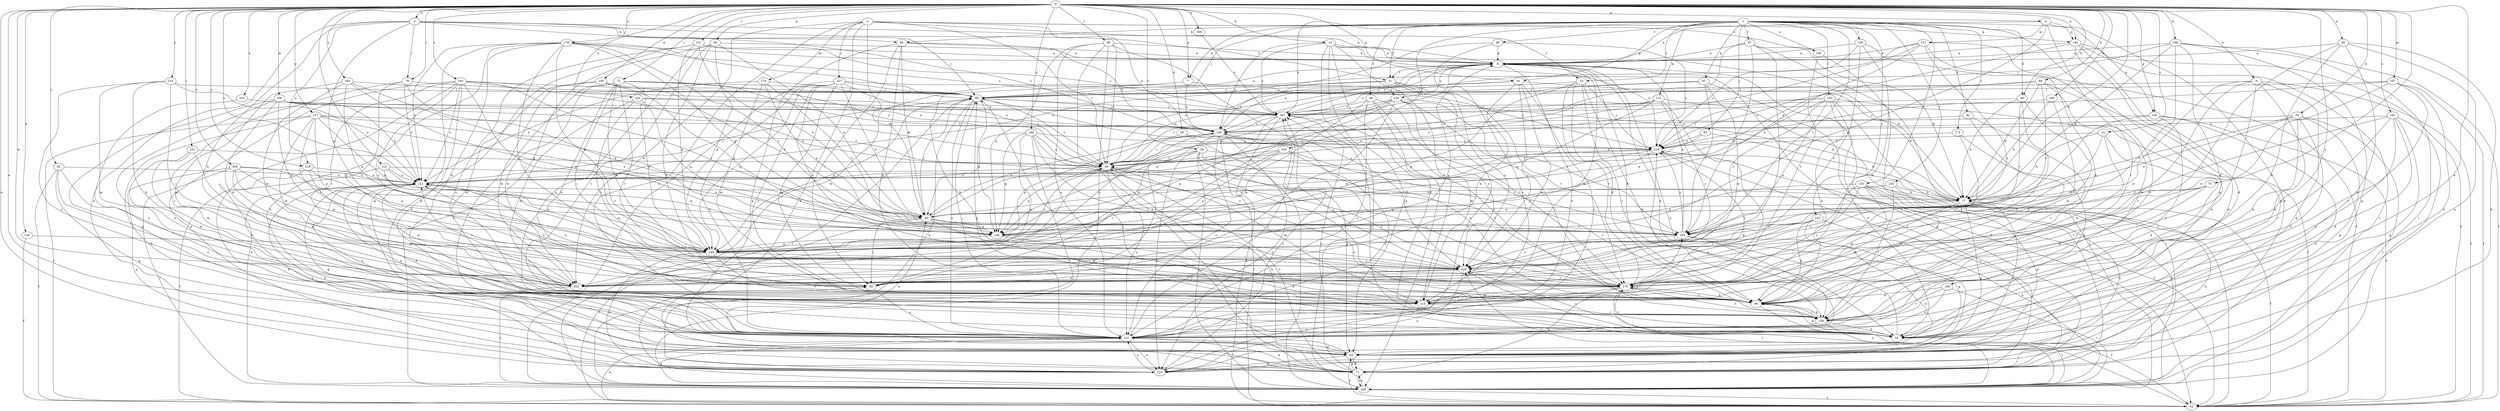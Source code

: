 strict digraph  {
0;
1;
2;
3;
4;
7;
8;
9;
13;
17;
19;
21;
23;
26;
28;
33;
35;
40;
43;
47;
48;
49;
51;
52;
58;
61;
62;
68;
69;
71;
72;
75;
79;
80;
82;
83;
89;
91;
92;
95;
96;
98;
101;
103;
104;
105;
107;
108;
110;
111;
114;
120;
123;
131;
134;
139;
140;
144;
146;
148;
151;
153;
155;
156;
158;
161;
163;
166;
167;
172;
174;
175;
176;
182;
183;
184;
193;
195;
196;
199;
202;
203;
206;
209;
211;
212;
214;
217;
218;
219;
223;
227;
228;
229;
0 -> 3  [label=a];
0 -> 4  [label=a];
0 -> 7  [label=a];
0 -> 9  [label=b];
0 -> 13  [label=b];
0 -> 17  [label=b];
0 -> 19  [label=c];
0 -> 21  [label=c];
0 -> 28  [label=d];
0 -> 33  [label=d];
0 -> 35  [label=d];
0 -> 40  [label=e];
0 -> 58  [label=g];
0 -> 61  [label=g];
0 -> 68  [label=h];
0 -> 69  [label=h];
0 -> 72  [label=i];
0 -> 75  [label=i];
0 -> 79  [label=i];
0 -> 82  [label=j];
0 -> 98  [label=l];
0 -> 101  [label=l];
0 -> 107  [label=m];
0 -> 108  [label=m];
0 -> 120  [label=n];
0 -> 123  [label=n];
0 -> 131  [label=o];
0 -> 134  [label=p];
0 -> 139  [label=p];
0 -> 144  [label=q];
0 -> 146  [label=q];
0 -> 151  [label=r];
0 -> 161  [label=s];
0 -> 163  [label=s];
0 -> 166  [label=s];
0 -> 176  [label=u];
0 -> 182  [label=u];
0 -> 195  [label=w];
0 -> 196  [label=w];
0 -> 199  [label=w];
0 -> 202  [label=w];
0 -> 203  [label=x];
0 -> 206  [label=x];
0 -> 209  [label=x];
0 -> 211  [label=x];
0 -> 212  [label=y];
0 -> 214  [label=y];
0 -> 217  [label=y];
0 -> 218  [label=y];
1 -> 7  [label=a];
1 -> 23  [label=c];
1 -> 47  [label=f];
1 -> 48  [label=f];
1 -> 49  [label=f];
1 -> 51  [label=f];
1 -> 61  [label=g];
1 -> 62  [label=g];
1 -> 69  [label=h];
1 -> 83  [label=j];
1 -> 89  [label=j];
1 -> 91  [label=k];
1 -> 92  [label=k];
1 -> 95  [label=k];
1 -> 103  [label=l];
1 -> 104  [label=l];
1 -> 110  [label=m];
1 -> 139  [label=p];
1 -> 153  [label=r];
1 -> 155  [label=r];
1 -> 156  [label=r];
1 -> 167  [label=s];
1 -> 172  [label=t];
1 -> 183  [label=u];
1 -> 193  [label=v];
1 -> 223  [label=z];
2 -> 23  [label=c];
2 -> 26  [label=c];
2 -> 43  [label=e];
2 -> 71  [label=h];
2 -> 131  [label=o];
2 -> 146  [label=q];
2 -> 174  [label=t];
2 -> 183  [label=u];
2 -> 184  [label=u];
2 -> 202  [label=w];
2 -> 227  [label=z];
3 -> 8  [label=a];
3 -> 51  [label=f];
3 -> 79  [label=i];
3 -> 89  [label=j];
3 -> 95  [label=k];
3 -> 96  [label=k];
3 -> 123  [label=n];
3 -> 140  [label=p];
3 -> 184  [label=u];
3 -> 218  [label=y];
4 -> 8  [label=a];
4 -> 71  [label=h];
4 -> 111  [label=m];
4 -> 146  [label=q];
4 -> 148  [label=q];
4 -> 158  [label=r];
7 -> 96  [label=k];
7 -> 184  [label=u];
7 -> 202  [label=w];
7 -> 228  [label=z];
8 -> 51  [label=f];
8 -> 52  [label=f];
8 -> 96  [label=k];
8 -> 105  [label=l];
8 -> 114  [label=m];
8 -> 131  [label=o];
8 -> 228  [label=z];
9 -> 35  [label=d];
9 -> 52  [label=f];
9 -> 62  [label=g];
9 -> 89  [label=j];
9 -> 114  [label=m];
9 -> 131  [label=o];
9 -> 202  [label=w];
13 -> 8  [label=a];
13 -> 17  [label=b];
13 -> 35  [label=d];
13 -> 62  [label=g];
13 -> 105  [label=l];
13 -> 114  [label=m];
13 -> 167  [label=s];
13 -> 184  [label=u];
13 -> 219  [label=y];
17 -> 43  [label=e];
17 -> 52  [label=f];
17 -> 62  [label=g];
17 -> 114  [label=m];
17 -> 123  [label=n];
19 -> 26  [label=c];
19 -> 80  [label=i];
19 -> 96  [label=k];
19 -> 105  [label=l];
19 -> 123  [label=n];
19 -> 175  [label=t];
19 -> 193  [label=v];
19 -> 229  [label=z];
21 -> 17  [label=b];
21 -> 35  [label=d];
21 -> 80  [label=i];
21 -> 96  [label=k];
21 -> 219  [label=y];
23 -> 35  [label=d];
23 -> 89  [label=j];
23 -> 96  [label=k];
23 -> 140  [label=p];
23 -> 158  [label=r];
23 -> 175  [label=t];
23 -> 219  [label=y];
26 -> 8  [label=a];
26 -> 71  [label=h];
26 -> 80  [label=i];
26 -> 114  [label=m];
26 -> 131  [label=o];
26 -> 148  [label=q];
26 -> 175  [label=t];
26 -> 211  [label=x];
28 -> 43  [label=e];
28 -> 105  [label=l];
28 -> 219  [label=y];
33 -> 17  [label=b];
33 -> 35  [label=d];
33 -> 43  [label=e];
33 -> 62  [label=g];
33 -> 96  [label=k];
33 -> 105  [label=l];
33 -> 184  [label=u];
35 -> 8  [label=a];
35 -> 89  [label=j];
35 -> 96  [label=k];
35 -> 175  [label=t];
35 -> 229  [label=z];
40 -> 8  [label=a];
40 -> 35  [label=d];
40 -> 71  [label=h];
40 -> 96  [label=k];
40 -> 123  [label=n];
40 -> 175  [label=t];
43 -> 8  [label=a];
43 -> 52  [label=f];
43 -> 80  [label=i];
43 -> 89  [label=j];
43 -> 114  [label=m];
43 -> 148  [label=q];
43 -> 193  [label=v];
47 -> 8  [label=a];
47 -> 17  [label=b];
47 -> 26  [label=c];
47 -> 52  [label=f];
47 -> 193  [label=v];
47 -> 229  [label=z];
48 -> 105  [label=l];
48 -> 114  [label=m];
48 -> 131  [label=o];
48 -> 167  [label=s];
48 -> 175  [label=t];
48 -> 202  [label=w];
49 -> 8  [label=a];
49 -> 131  [label=o];
49 -> 211  [label=x];
49 -> 219  [label=y];
51 -> 89  [label=j];
51 -> 123  [label=n];
51 -> 175  [label=t];
51 -> 184  [label=u];
51 -> 229  [label=z];
52 -> 131  [label=o];
52 -> 229  [label=z];
58 -> 8  [label=a];
58 -> 43  [label=e];
58 -> 96  [label=k];
58 -> 105  [label=l];
58 -> 131  [label=o];
58 -> 140  [label=p];
58 -> 158  [label=r];
61 -> 17  [label=b];
61 -> 26  [label=c];
61 -> 89  [label=j];
61 -> 114  [label=m];
61 -> 131  [label=o];
61 -> 202  [label=w];
61 -> 229  [label=z];
62 -> 17  [label=b];
62 -> 43  [label=e];
62 -> 52  [label=f];
62 -> 71  [label=h];
62 -> 89  [label=j];
62 -> 123  [label=n];
68 -> 17  [label=b];
68 -> 35  [label=d];
68 -> 89  [label=j];
68 -> 158  [label=r];
68 -> 193  [label=v];
68 -> 219  [label=y];
69 -> 17  [label=b];
69 -> 96  [label=k];
69 -> 167  [label=s];
69 -> 175  [label=t];
69 -> 193  [label=v];
71 -> 8  [label=a];
71 -> 26  [label=c];
71 -> 62  [label=g];
71 -> 105  [label=l];
71 -> 167  [label=s];
71 -> 219  [label=y];
72 -> 26  [label=c];
72 -> 80  [label=i];
72 -> 89  [label=j];
72 -> 96  [label=k];
72 -> 131  [label=o];
72 -> 140  [label=p];
72 -> 175  [label=t];
72 -> 202  [label=w];
72 -> 219  [label=y];
72 -> 229  [label=z];
75 -> 17  [label=b];
75 -> 114  [label=m];
75 -> 175  [label=t];
75 -> 193  [label=v];
79 -> 89  [label=j];
79 -> 148  [label=q];
79 -> 158  [label=r];
79 -> 211  [label=x];
79 -> 229  [label=z];
80 -> 131  [label=o];
80 -> 211  [label=x];
82 -> 35  [label=d];
82 -> 52  [label=f];
82 -> 62  [label=g];
82 -> 131  [label=o];
82 -> 211  [label=x];
83 -> 17  [label=b];
83 -> 211  [label=x];
83 -> 219  [label=y];
89 -> 8  [label=a];
89 -> 17  [label=b];
89 -> 26  [label=c];
89 -> 105  [label=l];
89 -> 123  [label=n];
89 -> 131  [label=o];
89 -> 140  [label=p];
89 -> 148  [label=q];
89 -> 167  [label=s];
91 -> 71  [label=h];
91 -> 89  [label=j];
91 -> 167  [label=s];
91 -> 193  [label=v];
91 -> 202  [label=w];
92 -> 96  [label=k];
92 -> 158  [label=r];
92 -> 184  [label=u];
95 -> 8  [label=a];
95 -> 43  [label=e];
95 -> 62  [label=g];
95 -> 80  [label=i];
95 -> 96  [label=k];
95 -> 184  [label=u];
96 -> 52  [label=f];
96 -> 158  [label=r];
96 -> 167  [label=s];
96 -> 175  [label=t];
96 -> 184  [label=u];
98 -> 8  [label=a];
98 -> 26  [label=c];
98 -> 71  [label=h];
98 -> 105  [label=l];
98 -> 131  [label=o];
98 -> 148  [label=q];
98 -> 229  [label=z];
101 -> 26  [label=c];
101 -> 80  [label=i];
101 -> 114  [label=m];
101 -> 202  [label=w];
103 -> 35  [label=d];
103 -> 52  [label=f];
103 -> 96  [label=k];
103 -> 105  [label=l];
103 -> 140  [label=p];
103 -> 148  [label=q];
103 -> 167  [label=s];
103 -> 193  [label=v];
103 -> 219  [label=y];
104 -> 26  [label=c];
104 -> 131  [label=o];
104 -> 140  [label=p];
104 -> 148  [label=q];
104 -> 158  [label=r];
104 -> 211  [label=x];
105 -> 52  [label=f];
105 -> 71  [label=h];
105 -> 229  [label=z];
107 -> 35  [label=d];
107 -> 52  [label=f];
107 -> 89  [label=j];
107 -> 158  [label=r];
107 -> 202  [label=w];
107 -> 219  [label=y];
108 -> 26  [label=c];
108 -> 62  [label=g];
108 -> 131  [label=o];
108 -> 140  [label=p];
108 -> 167  [label=s];
108 -> 184  [label=u];
108 -> 202  [label=w];
108 -> 211  [label=x];
110 -> 26  [label=c];
110 -> 105  [label=l];
110 -> 148  [label=q];
110 -> 167  [label=s];
110 -> 175  [label=t];
110 -> 211  [label=x];
110 -> 229  [label=z];
111 -> 8  [label=a];
111 -> 26  [label=c];
111 -> 43  [label=e];
111 -> 96  [label=k];
111 -> 131  [label=o];
111 -> 184  [label=u];
111 -> 229  [label=z];
114 -> 158  [label=r];
120 -> 114  [label=m];
120 -> 148  [label=q];
120 -> 167  [label=s];
120 -> 175  [label=t];
120 -> 184  [label=u];
123 -> 80  [label=i];
123 -> 131  [label=o];
123 -> 167  [label=s];
123 -> 211  [label=x];
131 -> 62  [label=g];
131 -> 71  [label=h];
131 -> 89  [label=j];
131 -> 105  [label=l];
131 -> 123  [label=n];
131 -> 167  [label=s];
131 -> 211  [label=x];
131 -> 219  [label=y];
134 -> 52  [label=f];
134 -> 140  [label=p];
139 -> 52  [label=f];
139 -> 71  [label=h];
139 -> 80  [label=i];
139 -> 158  [label=r];
139 -> 184  [label=u];
140 -> 26  [label=c];
140 -> 123  [label=n];
140 -> 158  [label=r];
140 -> 184  [label=u];
140 -> 211  [label=x];
140 -> 229  [label=z];
144 -> 26  [label=c];
144 -> 43  [label=e];
144 -> 105  [label=l];
144 -> 148  [label=q];
144 -> 175  [label=t];
144 -> 202  [label=w];
144 -> 219  [label=y];
144 -> 229  [label=z];
146 -> 8  [label=a];
146 -> 35  [label=d];
146 -> 52  [label=f];
146 -> 62  [label=g];
146 -> 105  [label=l];
146 -> 211  [label=x];
148 -> 35  [label=d];
148 -> 140  [label=p];
148 -> 229  [label=z];
151 -> 8  [label=a];
151 -> 43  [label=e];
151 -> 62  [label=g];
151 -> 131  [label=o];
151 -> 140  [label=p];
151 -> 167  [label=s];
153 -> 17  [label=b];
153 -> 62  [label=g];
153 -> 96  [label=k];
153 -> 114  [label=m];
153 -> 123  [label=n];
153 -> 148  [label=q];
153 -> 175  [label=t];
153 -> 229  [label=z];
155 -> 17  [label=b];
155 -> 71  [label=h];
155 -> 148  [label=q];
155 -> 158  [label=r];
156 -> 8  [label=a];
156 -> 52  [label=f];
156 -> 114  [label=m];
156 -> 219  [label=y];
156 -> 229  [label=z];
158 -> 35  [label=d];
158 -> 96  [label=k];
158 -> 105  [label=l];
158 -> 131  [label=o];
158 -> 175  [label=t];
161 -> 35  [label=d];
161 -> 62  [label=g];
161 -> 105  [label=l];
161 -> 131  [label=o];
161 -> 158  [label=r];
161 -> 184  [label=u];
161 -> 229  [label=z];
163 -> 17  [label=b];
163 -> 35  [label=d];
163 -> 80  [label=i];
163 -> 89  [label=j];
163 -> 105  [label=l];
163 -> 123  [label=n];
163 -> 140  [label=p];
163 -> 167  [label=s];
163 -> 193  [label=v];
163 -> 211  [label=x];
163 -> 229  [label=z];
166 -> 96  [label=k];
166 -> 105  [label=l];
166 -> 131  [label=o];
166 -> 158  [label=r];
167 -> 8  [label=a];
167 -> 35  [label=d];
167 -> 52  [label=f];
167 -> 89  [label=j];
167 -> 140  [label=p];
167 -> 184  [label=u];
172 -> 35  [label=d];
172 -> 175  [label=t];
172 -> 219  [label=y];
174 -> 89  [label=j];
174 -> 114  [label=m];
174 -> 148  [label=q];
174 -> 193  [label=v];
174 -> 211  [label=x];
175 -> 26  [label=c];
175 -> 71  [label=h];
175 -> 96  [label=k];
175 -> 105  [label=l];
175 -> 114  [label=m];
175 -> 131  [label=o];
175 -> 193  [label=v];
175 -> 211  [label=x];
176 -> 8  [label=a];
176 -> 62  [label=g];
176 -> 71  [label=h];
176 -> 80  [label=i];
176 -> 89  [label=j];
176 -> 96  [label=k];
176 -> 140  [label=p];
176 -> 148  [label=q];
176 -> 167  [label=s];
176 -> 193  [label=v];
176 -> 211  [label=x];
182 -> 89  [label=j];
182 -> 114  [label=m];
182 -> 140  [label=p];
182 -> 148  [label=q];
182 -> 193  [label=v];
182 -> 202  [label=w];
183 -> 71  [label=h];
183 -> 175  [label=t];
184 -> 8  [label=a];
184 -> 26  [label=c];
184 -> 52  [label=f];
184 -> 62  [label=g];
184 -> 80  [label=i];
184 -> 123  [label=n];
184 -> 131  [label=o];
184 -> 140  [label=p];
184 -> 219  [label=y];
193 -> 8  [label=a];
193 -> 123  [label=n];
193 -> 158  [label=r];
193 -> 219  [label=y];
193 -> 229  [label=z];
195 -> 43  [label=e];
195 -> 89  [label=j];
195 -> 114  [label=m];
195 -> 148  [label=q];
195 -> 202  [label=w];
196 -> 17  [label=b];
196 -> 167  [label=s];
196 -> 175  [label=t];
199 -> 8  [label=a];
199 -> 17  [label=b];
199 -> 52  [label=f];
199 -> 62  [label=g];
199 -> 89  [label=j];
199 -> 96  [label=k];
199 -> 105  [label=l];
199 -> 193  [label=v];
202 -> 8  [label=a];
202 -> 105  [label=l];
202 -> 211  [label=x];
203 -> 131  [label=o];
203 -> 167  [label=s];
206 -> 167  [label=s];
209 -> 105  [label=l];
209 -> 123  [label=n];
209 -> 140  [label=p];
209 -> 175  [label=t];
209 -> 193  [label=v];
209 -> 202  [label=w];
209 -> 211  [label=x];
211 -> 17  [label=b];
211 -> 35  [label=d];
211 -> 62  [label=g];
211 -> 71  [label=h];
211 -> 89  [label=j];
211 -> 131  [label=o];
211 -> 202  [label=w];
212 -> 43  [label=e];
212 -> 71  [label=h];
212 -> 140  [label=p];
212 -> 148  [label=q];
212 -> 211  [label=x];
214 -> 80  [label=i];
214 -> 89  [label=j];
214 -> 96  [label=k];
214 -> 114  [label=m];
214 -> 131  [label=o];
214 -> 211  [label=x];
217 -> 26  [label=c];
217 -> 43  [label=e];
217 -> 52  [label=f];
217 -> 71  [label=h];
217 -> 140  [label=p];
217 -> 148  [label=q];
217 -> 184  [label=u];
217 -> 202  [label=w];
217 -> 229  [label=z];
218 -> 52  [label=f];
218 -> 148  [label=q];
218 -> 175  [label=t];
218 -> 211  [label=x];
219 -> 26  [label=c];
219 -> 43  [label=e];
219 -> 52  [label=f];
219 -> 140  [label=p];
219 -> 148  [label=q];
219 -> 175  [label=t];
223 -> 62  [label=g];
223 -> 71  [label=h];
223 -> 96  [label=k];
223 -> 140  [label=p];
223 -> 193  [label=v];
223 -> 202  [label=w];
223 -> 229  [label=z];
227 -> 26  [label=c];
227 -> 43  [label=e];
227 -> 89  [label=j];
227 -> 105  [label=l];
227 -> 114  [label=m];
227 -> 131  [label=o];
227 -> 140  [label=p];
227 -> 158  [label=r];
227 -> 219  [label=y];
227 -> 229  [label=z];
228 -> 17  [label=b];
228 -> 26  [label=c];
228 -> 80  [label=i];
228 -> 140  [label=p];
228 -> 148  [label=q];
228 -> 158  [label=r];
228 -> 167  [label=s];
228 -> 193  [label=v];
228 -> 229  [label=z];
229 -> 80  [label=i];
229 -> 123  [label=n];
229 -> 175  [label=t];
229 -> 202  [label=w];
}
